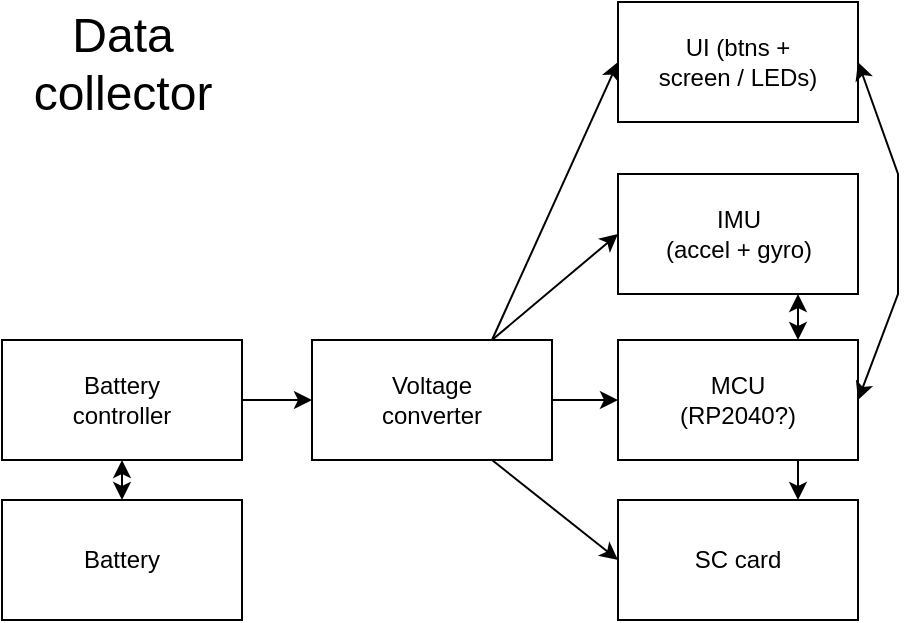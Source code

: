 <mxfile version="20.6.2"><diagram id="KWzQTtber1LInS0zdJ88" name="Strona-1"><mxGraphModel dx="585" dy="600" grid="0" gridSize="10" guides="1" tooltips="1" connect="1" arrows="1" fold="1" page="1" pageScale="1" pageWidth="4681" pageHeight="3300" math="0" shadow="0"><root><mxCell id="0"/><mxCell id="1" parent="0"/><mxCell id="_3avNsaxq6fkVhpE_3nD-1" value="" style="rounded=0;whiteSpace=wrap;html=1;" vertex="1" parent="1"><mxGeometry x="450" y="260" width="120" height="60" as="geometry"/></mxCell><mxCell id="_3avNsaxq6fkVhpE_3nD-2" value="MCU (RP2040?)" style="text;html=1;strokeColor=none;fillColor=none;align=center;verticalAlign=middle;whiteSpace=wrap;rounded=0;" vertex="1" parent="1"><mxGeometry x="480" y="275" width="60" height="30" as="geometry"/></mxCell><mxCell id="_3avNsaxq6fkVhpE_3nD-3" value="" style="rounded=0;whiteSpace=wrap;html=1;" vertex="1" parent="1"><mxGeometry x="142" y="340" width="120" height="60" as="geometry"/></mxCell><mxCell id="_3avNsaxq6fkVhpE_3nD-4" value="&lt;div&gt;Battery&lt;/div&gt;" style="text;html=1;strokeColor=none;fillColor=none;align=center;verticalAlign=middle;whiteSpace=wrap;rounded=0;" vertex="1" parent="1"><mxGeometry x="172" y="355" width="60" height="30" as="geometry"/></mxCell><mxCell id="_3avNsaxq6fkVhpE_3nD-5" value="" style="rounded=0;whiteSpace=wrap;html=1;" vertex="1" parent="1"><mxGeometry x="297" y="260" width="120" height="60" as="geometry"/></mxCell><mxCell id="_3avNsaxq6fkVhpE_3nD-6" value="Voltage converter" style="text;html=1;strokeColor=none;fillColor=none;align=center;verticalAlign=middle;whiteSpace=wrap;rounded=0;" vertex="1" parent="1"><mxGeometry x="327" y="275" width="60" height="30" as="geometry"/></mxCell><mxCell id="_3avNsaxq6fkVhpE_3nD-7" value="" style="rounded=0;whiteSpace=wrap;html=1;" vertex="1" parent="1"><mxGeometry x="142" y="260" width="120" height="60" as="geometry"/></mxCell><mxCell id="_3avNsaxq6fkVhpE_3nD-8" value="Battery controller" style="text;html=1;strokeColor=none;fillColor=none;align=center;verticalAlign=middle;whiteSpace=wrap;rounded=0;" vertex="1" parent="1"><mxGeometry x="172" y="275" width="60" height="30" as="geometry"/></mxCell><mxCell id="_3avNsaxq6fkVhpE_3nD-9" value="" style="rounded=0;whiteSpace=wrap;html=1;" vertex="1" parent="1"><mxGeometry x="450" y="177" width="120" height="60" as="geometry"/></mxCell><mxCell id="_3avNsaxq6fkVhpE_3nD-10" value="&lt;div&gt;IMU&lt;/div&gt;&lt;div&gt;(accel + gyro)&lt;br&gt;&lt;/div&gt;" style="text;html=1;strokeColor=none;fillColor=none;align=center;verticalAlign=middle;whiteSpace=wrap;rounded=0;" vertex="1" parent="1"><mxGeometry x="471.5" y="192" width="77" height="30" as="geometry"/></mxCell><mxCell id="_3avNsaxq6fkVhpE_3nD-11" value="" style="rounded=0;whiteSpace=wrap;html=1;" vertex="1" parent="1"><mxGeometry x="450" y="340" width="120" height="60" as="geometry"/></mxCell><mxCell id="_3avNsaxq6fkVhpE_3nD-12" value="SC card" style="text;html=1;strokeColor=none;fillColor=none;align=center;verticalAlign=middle;whiteSpace=wrap;rounded=0;" vertex="1" parent="1"><mxGeometry x="480" y="355" width="60" height="30" as="geometry"/></mxCell><mxCell id="_3avNsaxq6fkVhpE_3nD-13" value="" style="rounded=0;whiteSpace=wrap;html=1;" vertex="1" parent="1"><mxGeometry x="450" y="91" width="120" height="60" as="geometry"/></mxCell><mxCell id="_3avNsaxq6fkVhpE_3nD-14" value="&lt;div&gt;UI (btns + &lt;br&gt;&lt;/div&gt;&lt;div&gt;screen / LEDs)&lt;br&gt;&lt;/div&gt;" style="text;html=1;strokeColor=none;fillColor=none;align=center;verticalAlign=middle;whiteSpace=wrap;rounded=0;" vertex="1" parent="1"><mxGeometry x="468" y="106" width="84" height="30" as="geometry"/></mxCell><mxCell id="_3avNsaxq6fkVhpE_3nD-18" value="" style="endArrow=classic;startArrow=classic;html=1;rounded=0;exitX=0.5;exitY=0;exitDx=0;exitDy=0;entryX=0.5;entryY=1;entryDx=0;entryDy=0;" edge="1" parent="1" source="_3avNsaxq6fkVhpE_3nD-3" target="_3avNsaxq6fkVhpE_3nD-7"><mxGeometry width="50" height="50" relative="1" as="geometry"><mxPoint x="366" y="383" as="sourcePoint"/><mxPoint x="416" y="333" as="targetPoint"/></mxGeometry></mxCell><mxCell id="_3avNsaxq6fkVhpE_3nD-20" value="" style="endArrow=classic;html=1;rounded=0;exitX=1;exitY=0.5;exitDx=0;exitDy=0;entryX=0;entryY=0.5;entryDx=0;entryDy=0;" edge="1" parent="1" source="_3avNsaxq6fkVhpE_3nD-7" target="_3avNsaxq6fkVhpE_3nD-5"><mxGeometry width="50" height="50" relative="1" as="geometry"><mxPoint x="366" y="383" as="sourcePoint"/><mxPoint x="416" y="333" as="targetPoint"/></mxGeometry></mxCell><mxCell id="_3avNsaxq6fkVhpE_3nD-21" value="" style="endArrow=classic;html=1;rounded=0;exitX=1;exitY=0.5;exitDx=0;exitDy=0;entryX=0;entryY=0.5;entryDx=0;entryDy=0;" edge="1" parent="1" source="_3avNsaxq6fkVhpE_3nD-5" target="_3avNsaxq6fkVhpE_3nD-1"><mxGeometry width="50" height="50" relative="1" as="geometry"><mxPoint x="366" y="383" as="sourcePoint"/><mxPoint x="416" y="333" as="targetPoint"/></mxGeometry></mxCell><mxCell id="_3avNsaxq6fkVhpE_3nD-22" value="" style="endArrow=classic;html=1;rounded=0;exitX=0.75;exitY=1;exitDx=0;exitDy=0;entryX=0;entryY=0.5;entryDx=0;entryDy=0;" edge="1" parent="1" source="_3avNsaxq6fkVhpE_3nD-5" target="_3avNsaxq6fkVhpE_3nD-11"><mxGeometry width="50" height="50" relative="1" as="geometry"><mxPoint x="366" y="383" as="sourcePoint"/><mxPoint x="416" y="333" as="targetPoint"/></mxGeometry></mxCell><mxCell id="_3avNsaxq6fkVhpE_3nD-23" value="" style="endArrow=classic;html=1;rounded=0;exitX=0.75;exitY=0;exitDx=0;exitDy=0;entryX=0;entryY=0.5;entryDx=0;entryDy=0;" edge="1" parent="1" source="_3avNsaxq6fkVhpE_3nD-5" target="_3avNsaxq6fkVhpE_3nD-9"><mxGeometry width="50" height="50" relative="1" as="geometry"><mxPoint x="366" y="383" as="sourcePoint"/><mxPoint x="416" y="333" as="targetPoint"/></mxGeometry></mxCell><mxCell id="_3avNsaxq6fkVhpE_3nD-24" value="" style="endArrow=classic;html=1;rounded=0;exitX=0.75;exitY=0;exitDx=0;exitDy=0;entryX=0;entryY=0.5;entryDx=0;entryDy=0;" edge="1" parent="1" source="_3avNsaxq6fkVhpE_3nD-5" target="_3avNsaxq6fkVhpE_3nD-13"><mxGeometry width="50" height="50" relative="1" as="geometry"><mxPoint x="366" y="383" as="sourcePoint"/><mxPoint x="416" y="333" as="targetPoint"/></mxGeometry></mxCell><mxCell id="_3avNsaxq6fkVhpE_3nD-25" value="" style="endArrow=classic;html=1;rounded=0;exitX=0.75;exitY=1;exitDx=0;exitDy=0;entryX=0.75;entryY=0;entryDx=0;entryDy=0;" edge="1" parent="1" source="_3avNsaxq6fkVhpE_3nD-1" target="_3avNsaxq6fkVhpE_3nD-11"><mxGeometry width="50" height="50" relative="1" as="geometry"><mxPoint x="366" y="383" as="sourcePoint"/><mxPoint x="416" y="333" as="targetPoint"/></mxGeometry></mxCell><mxCell id="_3avNsaxq6fkVhpE_3nD-27" value="" style="endArrow=classic;startArrow=classic;html=1;rounded=0;entryX=1;entryY=0.5;entryDx=0;entryDy=0;exitX=1;exitY=0.5;exitDx=0;exitDy=0;" edge="1" parent="1" source="_3avNsaxq6fkVhpE_3nD-1" target="_3avNsaxq6fkVhpE_3nD-13"><mxGeometry width="50" height="50" relative="1" as="geometry"><mxPoint x="366" y="383" as="sourcePoint"/><mxPoint x="416" y="333" as="targetPoint"/><Array as="points"><mxPoint x="590" y="237"/><mxPoint x="590" y="177"/></Array></mxGeometry></mxCell><mxCell id="_3avNsaxq6fkVhpE_3nD-28" value="" style="endArrow=classic;startArrow=classic;html=1;rounded=0;entryX=0.75;entryY=1;entryDx=0;entryDy=0;exitX=0.75;exitY=0;exitDx=0;exitDy=0;" edge="1" parent="1" source="_3avNsaxq6fkVhpE_3nD-1" target="_3avNsaxq6fkVhpE_3nD-9"><mxGeometry width="50" height="50" relative="1" as="geometry"><mxPoint x="381" y="397" as="sourcePoint"/><mxPoint x="431" y="347" as="targetPoint"/></mxGeometry></mxCell><mxCell id="_3avNsaxq6fkVhpE_3nD-29" value="&lt;font style=&quot;font-size: 24px;&quot;&gt;Data collector&lt;/font&gt;" style="text;html=1;strokeColor=none;fillColor=none;align=center;verticalAlign=middle;whiteSpace=wrap;rounded=0;" vertex="1" parent="1"><mxGeometry x="150.5" y="91" width="103" height="61" as="geometry"/></mxCell></root></mxGraphModel></diagram></mxfile>